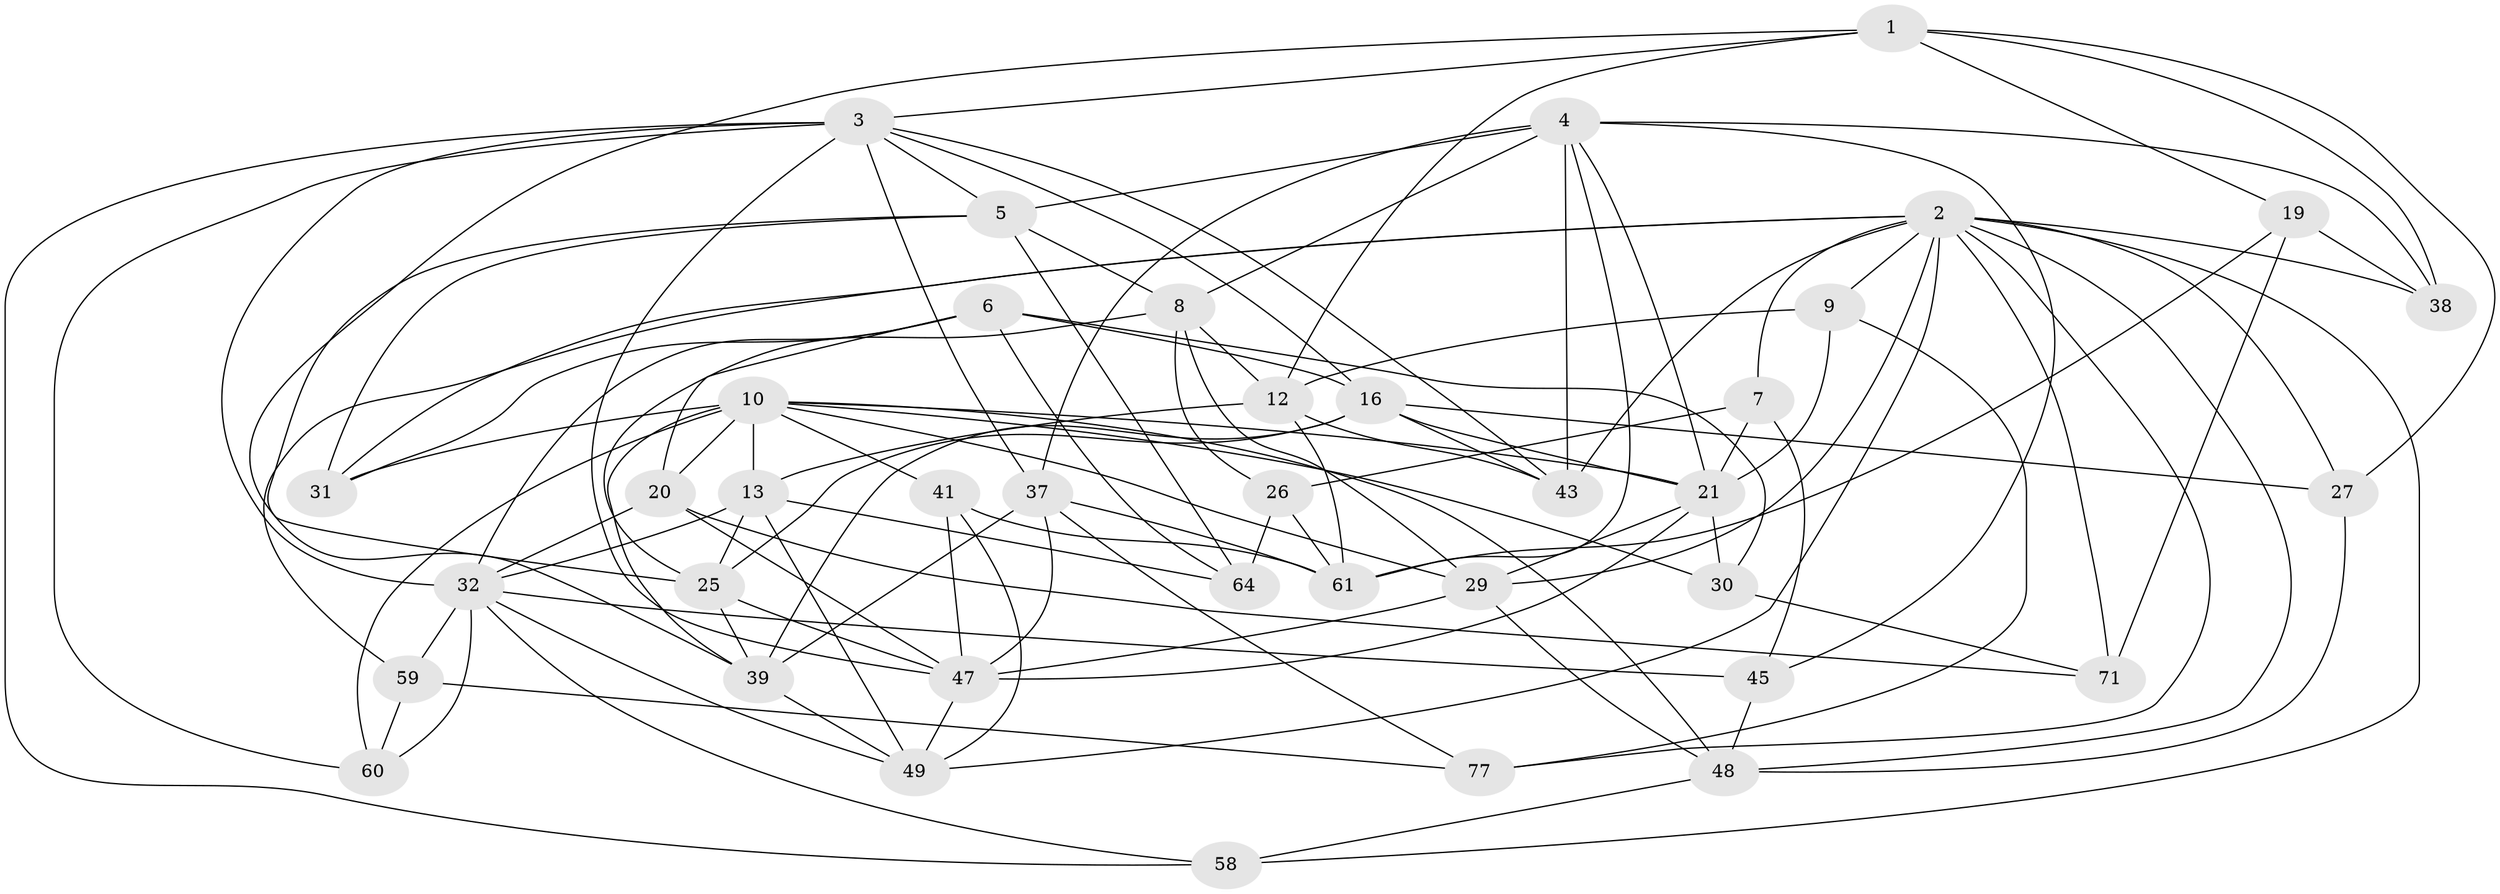 // original degree distribution, {4: 1.0}
// Generated by graph-tools (version 1.1) at 2025/16/03/09/25 04:16:26]
// undirected, 39 vertices, 112 edges
graph export_dot {
graph [start="1"]
  node [color=gray90,style=filled];
  1 [super="+17"];
  2 [super="+70+62+14"];
  3 [super="+28+22+34"];
  4 [super="+76+42"];
  5 [super="+72"];
  6 [super="+15+74"];
  7;
  8 [super="+11"];
  9;
  10 [super="+53+35"];
  12 [super="+69"];
  13 [super="+24"];
  16 [super="+46+23"];
  19;
  20 [super="+33"];
  21 [super="+65+52"];
  25 [super="+73"];
  26;
  27;
  29 [super="+44"];
  30;
  31;
  32 [super="+36+51+56"];
  37 [super="+54"];
  38;
  39 [super="+40"];
  41;
  43 [super="+50"];
  45;
  47 [super="+55"];
  48 [super="+57"];
  49 [super="+67"];
  58;
  59;
  60;
  61 [super="+63"];
  64;
  71;
  77;
  1 -- 12;
  1 -- 38;
  1 -- 25;
  1 -- 19;
  1 -- 27;
  1 -- 3;
  2 -- 38;
  2 -- 58;
  2 -- 31;
  2 -- 77;
  2 -- 7;
  2 -- 48;
  2 -- 43 [weight=2];
  2 -- 71;
  2 -- 27;
  2 -- 9;
  2 -- 49;
  2 -- 59;
  2 -- 29;
  3 -- 16 [weight=2];
  3 -- 58;
  3 -- 60;
  3 -- 32;
  3 -- 47;
  3 -- 43;
  3 -- 5;
  3 -- 37;
  4 -- 38;
  4 -- 61;
  4 -- 37;
  4 -- 45;
  4 -- 21;
  4 -- 8;
  4 -- 43;
  4 -- 5;
  5 -- 31;
  5 -- 64;
  5 -- 39;
  5 -- 8;
  6 -- 64;
  6 -- 31;
  6 -- 32;
  6 -- 16 [weight=3];
  6 -- 20;
  6 -- 30;
  7 -- 45;
  7 -- 26;
  7 -- 21;
  8 -- 29;
  8 -- 26;
  8 -- 25;
  8 -- 12;
  9 -- 12;
  9 -- 77;
  9 -- 21;
  10 -- 20;
  10 -- 60;
  10 -- 29;
  10 -- 30;
  10 -- 48;
  10 -- 39;
  10 -- 41;
  10 -- 13;
  10 -- 31;
  10 -- 21;
  12 -- 43;
  12 -- 13;
  12 -- 61;
  13 -- 64;
  13 -- 25;
  13 -- 32;
  13 -- 49;
  16 -- 25;
  16 -- 27;
  16 -- 43;
  16 -- 21;
  16 -- 39;
  19 -- 38;
  19 -- 71;
  19 -- 61;
  20 -- 32 [weight=2];
  20 -- 71;
  20 -- 47;
  21 -- 29;
  21 -- 47;
  21 -- 30;
  25 -- 39;
  25 -- 47;
  26 -- 64;
  26 -- 61;
  27 -- 48;
  29 -- 48;
  29 -- 47;
  30 -- 71;
  32 -- 45;
  32 -- 60;
  32 -- 58;
  32 -- 59;
  32 -- 49;
  37 -- 39;
  37 -- 61;
  37 -- 77;
  37 -- 47;
  39 -- 49;
  41 -- 61;
  41 -- 49;
  41 -- 47;
  45 -- 48;
  47 -- 49;
  48 -- 58;
  59 -- 77;
  59 -- 60;
}
